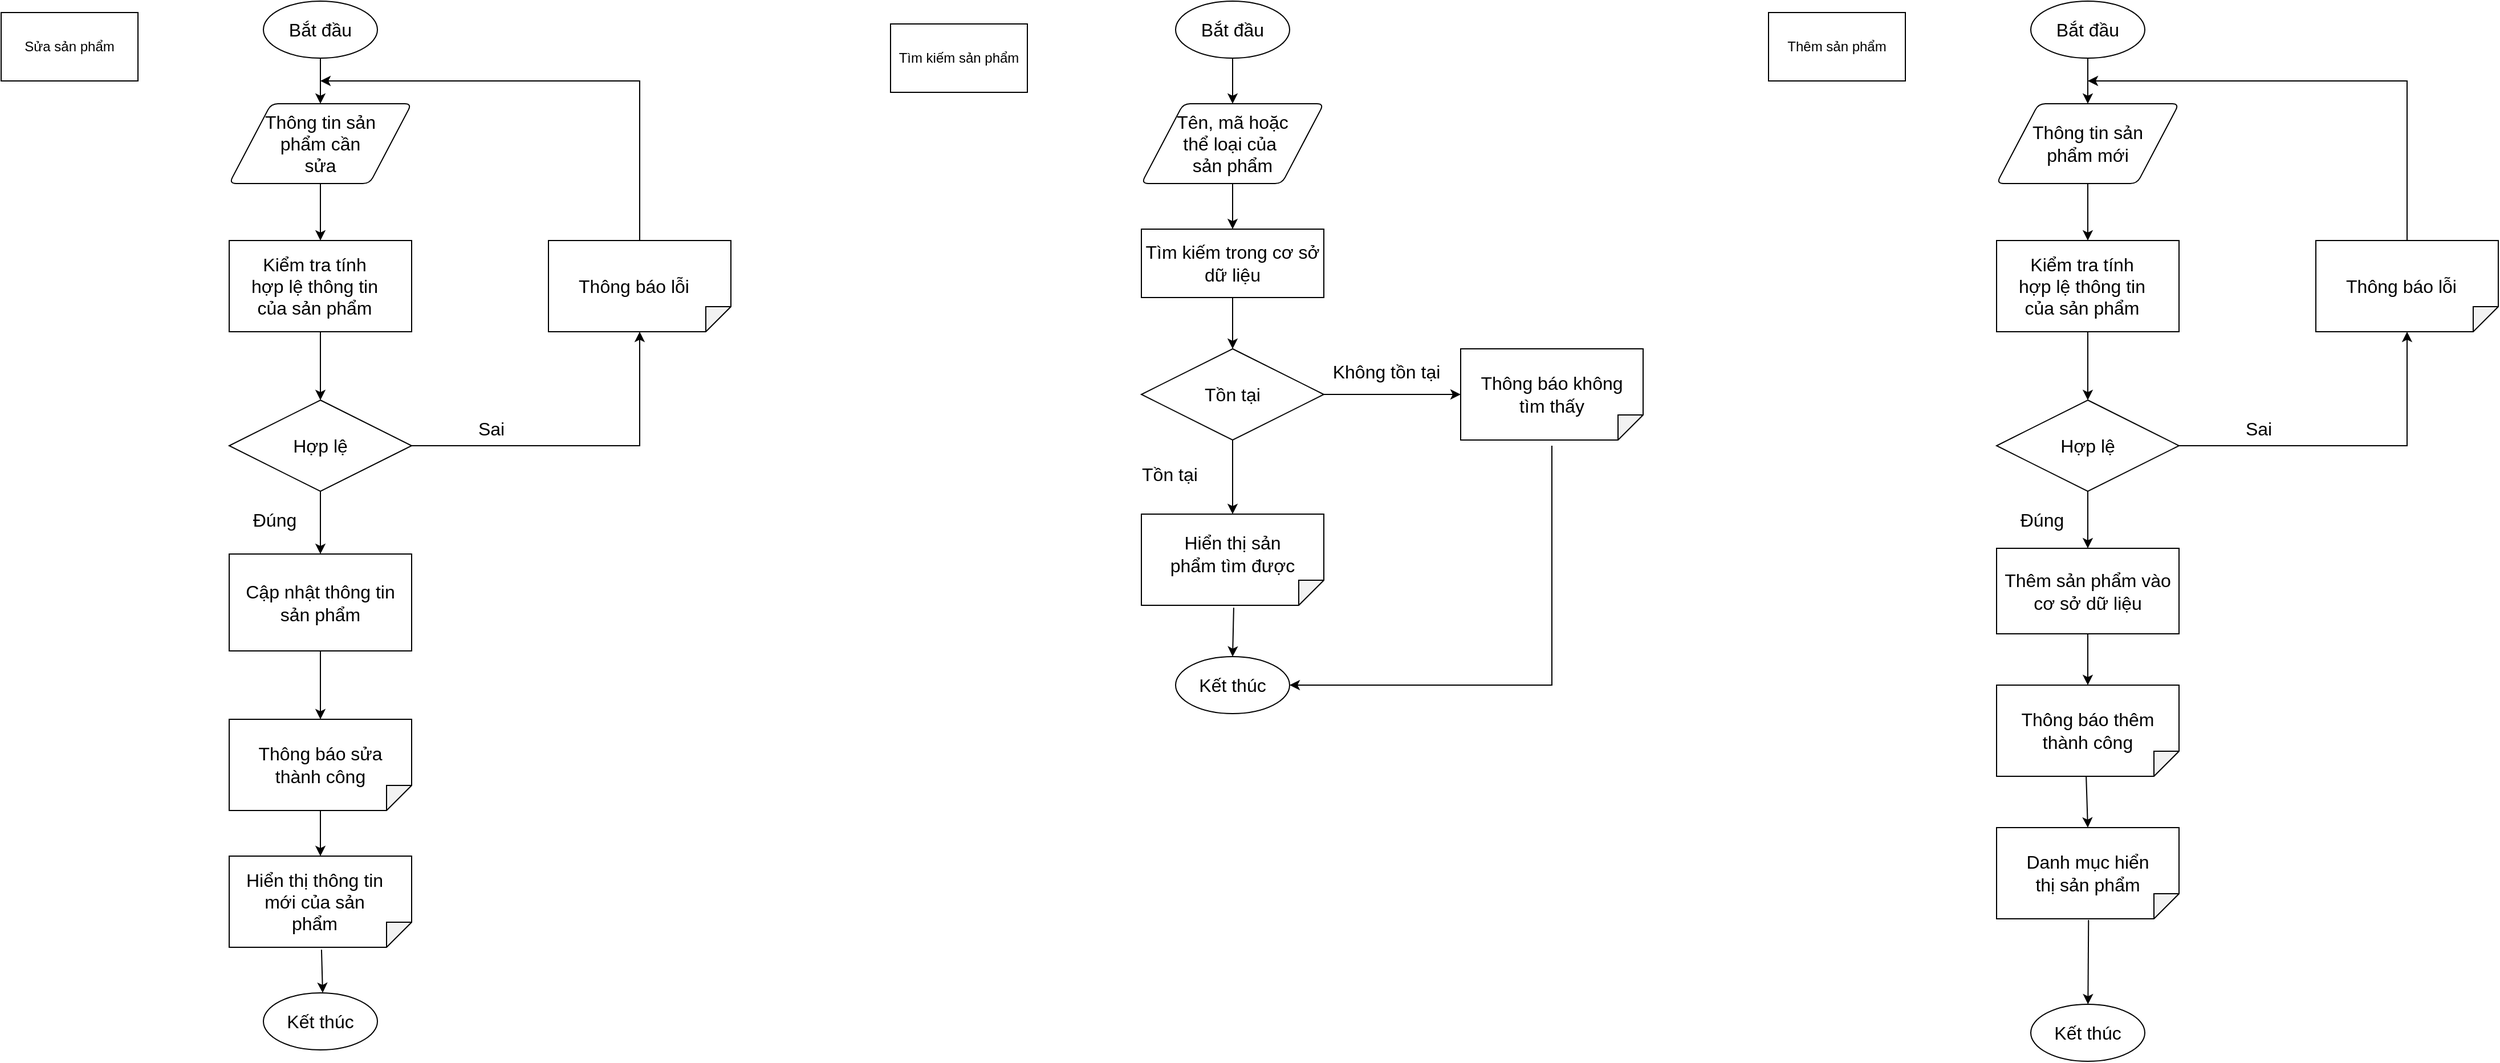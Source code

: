 <mxfile version="16.4.11" type="device"><diagram id="qdRpWawuoKle5zrtlBsP" name="Page-1"><mxGraphModel dx="1221" dy="754" grid="1" gridSize="10" guides="1" tooltips="1" connect="1" arrows="1" fold="1" page="1" pageScale="1" pageWidth="850" pageHeight="1100" math="0" shadow="0"><root><mxCell id="0"/><mxCell id="1" parent="0"/><mxCell id="X1SWdd2A9QsXQOevf5-2-2" value="" style="strokeWidth=1;html=1;shape=mxgraph.flowchart.start_1;whiteSpace=wrap;fontStyle=0;fontSize=16;" parent="1" vertex="1"><mxGeometry x="1870" y="90" width="100" height="50" as="geometry"/></mxCell><mxCell id="X1SWdd2A9QsXQOevf5-2-3" value="&lt;span style=&quot;font-size: 16px;&quot;&gt;&lt;font style=&quot;font-size: 16px;&quot;&gt;Bắt đầu&lt;/font&gt;&lt;/span&gt;" style="text;html=1;strokeColor=none;fillColor=none;align=center;verticalAlign=middle;whiteSpace=wrap;rounded=0;strokeWidth=1;fontStyle=0;fontSize=16;" parent="1" vertex="1"><mxGeometry x="1890" y="100" width="60" height="30" as="geometry"/></mxCell><mxCell id="X1SWdd2A9QsXQOevf5-2-4" value="" style="endArrow=classic;html=1;rounded=0;fontSize=16;exitX=0.5;exitY=1;exitDx=0;exitDy=0;exitPerimeter=0;fontStyle=0;strokeWidth=1;" parent="1" source="X1SWdd2A9QsXQOevf5-2-2" edge="1"><mxGeometry width="50" height="50" relative="1" as="geometry"><mxPoint x="1960" y="390" as="sourcePoint"/><mxPoint x="1920" y="180" as="targetPoint"/></mxGeometry></mxCell><mxCell id="X1SWdd2A9QsXQOevf5-2-5" value="" style="shape=parallelogram;html=1;strokeWidth=1;perimeter=parallelogramPerimeter;whiteSpace=wrap;rounded=1;arcSize=12;size=0.23;fontSize=16;fontStyle=0" parent="1" vertex="1"><mxGeometry x="1840" y="180" width="160" height="70" as="geometry"/></mxCell><mxCell id="X1SWdd2A9QsXQOevf5-2-6" value="Thông tin sản phẩm mới" style="text;html=1;strokeColor=none;fillColor=none;align=center;verticalAlign=middle;whiteSpace=wrap;rounded=0;fontSize=16;fontStyle=0;strokeWidth=1;" parent="1" vertex="1"><mxGeometry x="1870" y="200" width="100" height="30" as="geometry"/></mxCell><mxCell id="X1SWdd2A9QsXQOevf5-2-7" value="" style="endArrow=classic;html=1;rounded=0;fontSize=16;strokeWidth=1;" parent="1" edge="1"><mxGeometry width="50" height="50" relative="1" as="geometry"><mxPoint x="1920" y="250" as="sourcePoint"/><mxPoint x="1920" y="300" as="targetPoint"/></mxGeometry></mxCell><mxCell id="X1SWdd2A9QsXQOevf5-2-8" value="" style="rounded=0;whiteSpace=wrap;html=1;fontSize=16;strokeWidth=1;" parent="1" vertex="1"><mxGeometry x="1840" y="300" width="160" height="80" as="geometry"/></mxCell><mxCell id="X1SWdd2A9QsXQOevf5-2-9" value="Kiểm tra tính hợp lệ thông tin của sản phẩm" style="text;html=1;strokeColor=none;fillColor=none;align=center;verticalAlign=middle;whiteSpace=wrap;rounded=0;fontSize=16;fontStyle=0;strokeWidth=1;" parent="1" vertex="1"><mxGeometry x="1855" y="325" width="120" height="30" as="geometry"/></mxCell><mxCell id="X1SWdd2A9QsXQOevf5-2-10" value="" style="endArrow=classic;html=1;rounded=0;fontSize=16;strokeWidth=1;" parent="1" edge="1"><mxGeometry width="50" height="50" relative="1" as="geometry"><mxPoint x="1920" y="380" as="sourcePoint"/><mxPoint x="1920" y="440" as="targetPoint"/></mxGeometry></mxCell><mxCell id="X1SWdd2A9QsXQOevf5-2-11" value="" style="rhombus;whiteSpace=wrap;html=1;fontSize=16;strokeWidth=1;" parent="1" vertex="1"><mxGeometry x="1840" y="440" width="160" height="80" as="geometry"/></mxCell><mxCell id="X1SWdd2A9QsXQOevf5-2-12" value="&lt;span style=&quot;font-size: 16px;&quot;&gt;&lt;font style=&quot;font-size: 16px;&quot;&gt;Hợp lệ&lt;/font&gt;&lt;/span&gt;" style="text;html=1;strokeColor=none;fillColor=none;align=center;verticalAlign=middle;whiteSpace=wrap;rounded=0;strokeWidth=1;fontStyle=0;fontSize=16;" parent="1" vertex="1"><mxGeometry x="1890" y="465" width="60" height="30" as="geometry"/></mxCell><mxCell id="X1SWdd2A9QsXQOevf5-2-13" value="" style="endArrow=classic;html=1;rounded=0;fontSize=16;strokeWidth=1;exitX=0.5;exitY=1;exitDx=0;exitDy=0;entryX=0.5;entryY=0;entryDx=0;entryDy=0;" parent="1" source="X1SWdd2A9QsXQOevf5-2-11" target="2IQOf7AjO70bTLlygUIW-1" edge="1"><mxGeometry width="50" height="50" relative="1" as="geometry"><mxPoint x="1935" y="610" as="sourcePoint"/><mxPoint x="1920" y="590" as="targetPoint"/></mxGeometry></mxCell><mxCell id="X1SWdd2A9QsXQOevf5-2-14" value="Đúng" style="text;html=1;strokeColor=none;fillColor=none;align=center;verticalAlign=middle;whiteSpace=wrap;rounded=0;fontSize=16;" parent="1" vertex="1"><mxGeometry x="1850" y="530" width="60" height="30" as="geometry"/></mxCell><mxCell id="X1SWdd2A9QsXQOevf5-2-15" value="" style="shape=note;whiteSpace=wrap;html=1;backgroundOutline=1;darkOpacity=0.05;fontSize=16;strokeWidth=1;rotation=90;size=22;" parent="1" vertex="1"><mxGeometry x="1880" y="775" width="80" height="160" as="geometry"/></mxCell><mxCell id="X1SWdd2A9QsXQOevf5-2-16" value="" style="endArrow=classic;html=1;rounded=0;fontSize=16;strokeWidth=1;exitX=0.993;exitY=0.509;exitDx=0;exitDy=0;entryX=0;entryY=0.5;entryDx=0;entryDy=0;entryPerimeter=0;exitPerimeter=0;" parent="1" source="X1SWdd2A9QsXQOevf5-2-25" target="X1SWdd2A9QsXQOevf5-2-15" edge="1"><mxGeometry width="50" height="50" relative="1" as="geometry"><mxPoint x="1920" y="670" as="sourcePoint"/><mxPoint x="1920" y="710" as="targetPoint"/></mxGeometry></mxCell><mxCell id="X1SWdd2A9QsXQOevf5-2-17" value="Danh mục hiển thị sản phẩm" style="text;html=1;strokeColor=none;fillColor=none;align=center;verticalAlign=middle;whiteSpace=wrap;rounded=0;fontSize=16;fontStyle=0;strokeWidth=1;" parent="1" vertex="1"><mxGeometry x="1855" y="840" width="130" height="30" as="geometry"/></mxCell><mxCell id="X1SWdd2A9QsXQOevf5-2-18" value="" style="edgeStyle=segmentEdgeStyle;endArrow=classic;html=1;rounded=0;fontSize=16;strokeWidth=1;" parent="1" edge="1"><mxGeometry width="50" height="50" relative="1" as="geometry"><mxPoint x="2000" y="480" as="sourcePoint"/><mxPoint x="2200" y="380" as="targetPoint"/><Array as="points"><mxPoint x="2200" y="480"/></Array></mxGeometry></mxCell><mxCell id="X1SWdd2A9QsXQOevf5-2-19" value="Sai" style="text;html=1;strokeColor=none;fillColor=none;align=center;verticalAlign=middle;whiteSpace=wrap;rounded=0;fontSize=16;" parent="1" vertex="1"><mxGeometry x="2040" y="450" width="60" height="30" as="geometry"/></mxCell><mxCell id="X1SWdd2A9QsXQOevf5-2-20" value="" style="endArrow=classic;html=1;rounded=0;fontSize=16;strokeWidth=1;exitX=1.013;exitY=0.496;exitDx=0;exitDy=0;exitPerimeter=0;" parent="1" source="X1SWdd2A9QsXQOevf5-2-15" target="X1SWdd2A9QsXQOevf5-2-21" edge="1"><mxGeometry width="50" height="50" relative="1" as="geometry"><mxPoint x="1960" y="540" as="sourcePoint"/><mxPoint x="1922" y="830" as="targetPoint"/></mxGeometry></mxCell><mxCell id="X1SWdd2A9QsXQOevf5-2-21" value="&lt;span&gt;Kết thúc&lt;/span&gt;" style="strokeWidth=1;html=1;shape=mxgraph.flowchart.start_1;whiteSpace=wrap;fontStyle=0;fontSize=16;" parent="1" vertex="1"><mxGeometry x="1870" y="970" width="100" height="50" as="geometry"/></mxCell><mxCell id="X1SWdd2A9QsXQOevf5-2-23" value="" style="shape=note;whiteSpace=wrap;html=1;backgroundOutline=1;darkOpacity=0.05;fontSize=16;strokeWidth=1;rotation=90;size=22;" parent="1" vertex="1"><mxGeometry x="2160" y="260" width="80" height="160" as="geometry"/></mxCell><mxCell id="X1SWdd2A9QsXQOevf5-2-24" value="Thông báo lỗi" style="text;html=1;strokeColor=none;fillColor=none;align=center;verticalAlign=middle;whiteSpace=wrap;rounded=0;fontSize=16;fontStyle=0;strokeWidth=1;" parent="1" vertex="1"><mxGeometry x="2130" y="325" width="130" height="30" as="geometry"/></mxCell><mxCell id="X1SWdd2A9QsXQOevf5-2-25" value="" style="shape=note;whiteSpace=wrap;html=1;backgroundOutline=1;darkOpacity=0.05;fontSize=16;strokeWidth=1;rotation=90;size=22;" parent="1" vertex="1"><mxGeometry x="1880" y="650" width="80" height="160" as="geometry"/></mxCell><mxCell id="X1SWdd2A9QsXQOevf5-2-26" value="&lt;span style=&quot;font-size: 16px ; background-color: rgb(255 , 255 , 255)&quot;&gt;Thông báo thêm thành công&lt;/span&gt;" style="text;html=1;strokeColor=none;fillColor=none;align=center;verticalAlign=middle;whiteSpace=wrap;rounded=0;" parent="1" vertex="1"><mxGeometry x="1860" y="715" width="120" height="30" as="geometry"/></mxCell><mxCell id="X1SWdd2A9QsXQOevf5-2-27" value="" style="edgeStyle=segmentEdgeStyle;endArrow=classic;html=1;rounded=0;exitX=0;exitY=0.5;exitDx=0;exitDy=0;exitPerimeter=0;" parent="1" source="X1SWdd2A9QsXQOevf5-2-23" edge="1"><mxGeometry width="50" height="50" relative="1" as="geometry"><mxPoint x="2140" y="490" as="sourcePoint"/><mxPoint x="1920" y="160" as="targetPoint"/><Array as="points"><mxPoint x="2200" y="160"/></Array></mxGeometry></mxCell><mxCell id="X1SWdd2A9QsXQOevf5-2-28" value="Thêm sản phẩm" style="rounded=0;whiteSpace=wrap;html=1;" parent="1" vertex="1"><mxGeometry x="1640" y="100" width="120" height="60" as="geometry"/></mxCell><mxCell id="X1SWdd2A9QsXQOevf5-2-29" value="Tìm kiếm sản phẩm" style="rounded=0;whiteSpace=wrap;html=1;" parent="1" vertex="1"><mxGeometry x="870" y="110" width="120" height="60" as="geometry"/></mxCell><mxCell id="X1SWdd2A9QsXQOevf5-2-30" value="" style="strokeWidth=1;html=1;shape=mxgraph.flowchart.start_1;whiteSpace=wrap;fontStyle=0;fontSize=16;" parent="1" vertex="1"><mxGeometry x="1120" y="90" width="100" height="50" as="geometry"/></mxCell><mxCell id="X1SWdd2A9QsXQOevf5-2-31" value="&lt;span style=&quot;font-size: 16px;&quot;&gt;&lt;font style=&quot;font-size: 16px;&quot;&gt;Bắt đầu&lt;/font&gt;&lt;/span&gt;" style="text;html=1;strokeColor=none;fillColor=none;align=center;verticalAlign=middle;whiteSpace=wrap;rounded=0;strokeWidth=1;fontStyle=0;fontSize=16;" parent="1" vertex="1"><mxGeometry x="1140" y="100" width="60" height="30" as="geometry"/></mxCell><mxCell id="X1SWdd2A9QsXQOevf5-2-32" value="" style="endArrow=classic;html=1;rounded=0;fontSize=16;exitX=0.5;exitY=1;exitDx=0;exitDy=0;exitPerimeter=0;fontStyle=0;strokeWidth=1;" parent="1" source="X1SWdd2A9QsXQOevf5-2-30" edge="1"><mxGeometry width="50" height="50" relative="1" as="geometry"><mxPoint x="1210" y="390" as="sourcePoint"/><mxPoint x="1170" y="180" as="targetPoint"/></mxGeometry></mxCell><mxCell id="X1SWdd2A9QsXQOevf5-2-33" value="" style="shape=parallelogram;html=1;strokeWidth=1;perimeter=parallelogramPerimeter;whiteSpace=wrap;rounded=1;arcSize=12;size=0.23;fontSize=16;fontStyle=0" parent="1" vertex="1"><mxGeometry x="1090" y="180" width="160" height="70" as="geometry"/></mxCell><mxCell id="X1SWdd2A9QsXQOevf5-2-34" value="Tên, mã&amp;nbsp;&lt;font style=&quot;font-size: 16px&quot;&gt;&lt;span lang=&quot;VI&quot; style=&quot;line-height: 107%&quot;&gt;hoặc thể loại&lt;/span&gt;&lt;span style=&quot;line-height: 107%&quot;&gt; của&lt;/span&gt;&lt;/font&gt;&lt;span style=&quot;font-size: 13pt ; line-height: 107%&quot;&gt;&amp;nbsp;&lt;/span&gt;&lt;br&gt;sản phẩm" style="text;html=1;strokeColor=none;fillColor=none;align=center;verticalAlign=middle;whiteSpace=wrap;rounded=0;fontSize=16;fontStyle=0;strokeWidth=1;" parent="1" vertex="1"><mxGeometry x="1120" y="200" width="100" height="30" as="geometry"/></mxCell><mxCell id="X1SWdd2A9QsXQOevf5-2-35" value="" style="endArrow=classic;html=1;rounded=0;fontSize=16;strokeWidth=1;entryX=0.5;entryY=0;entryDx=0;entryDy=0;" parent="1" target="2IQOf7AjO70bTLlygUIW-8" edge="1"><mxGeometry width="50" height="50" relative="1" as="geometry"><mxPoint x="1170" y="250" as="sourcePoint"/><mxPoint x="1170" y="300" as="targetPoint"/></mxGeometry></mxCell><mxCell id="X1SWdd2A9QsXQOevf5-2-36" value="Tồn tại" style="rhombus;whiteSpace=wrap;html=1;fontSize=16;strokeWidth=1;" parent="1" vertex="1"><mxGeometry x="1090" y="395" width="160" height="80" as="geometry"/></mxCell><mxCell id="X1SWdd2A9QsXQOevf5-2-37" value="Tồn tại" style="text;html=1;strokeColor=none;fillColor=none;align=center;verticalAlign=middle;whiteSpace=wrap;rounded=0;strokeWidth=1;fontStyle=0;fontSize=16;" parent="1" vertex="1"><mxGeometry x="1080" y="490" width="70" height="30" as="geometry"/></mxCell><mxCell id="X1SWdd2A9QsXQOevf5-2-38" value="" style="endArrow=classic;html=1;rounded=0;fontSize=16;strokeWidth=1;exitX=0.5;exitY=1;exitDx=0;exitDy=0;" parent="1" source="X1SWdd2A9QsXQOevf5-2-36" target="X1SWdd2A9QsXQOevf5-2-39" edge="1"><mxGeometry width="50" height="50" relative="1" as="geometry"><mxPoint x="1185" y="610" as="sourcePoint"/><mxPoint x="1170" y="440" as="targetPoint"/></mxGeometry></mxCell><mxCell id="X1SWdd2A9QsXQOevf5-2-39" value="" style="shape=note;whiteSpace=wrap;html=1;backgroundOutline=1;darkOpacity=0.05;fontSize=16;strokeWidth=1;rotation=90;size=22;" parent="1" vertex="1"><mxGeometry x="1130" y="500" width="80" height="160" as="geometry"/></mxCell><mxCell id="X1SWdd2A9QsXQOevf5-2-40" value="Hiển thị sản phẩm tìm được" style="text;html=1;strokeColor=none;fillColor=none;align=center;verticalAlign=middle;whiteSpace=wrap;rounded=0;fontSize=16;fontStyle=0;strokeWidth=1;" parent="1" vertex="1"><mxGeometry x="1105" y="560" width="130" height="30" as="geometry"/></mxCell><mxCell id="X1SWdd2A9QsXQOevf5-2-41" value="Không tồn tại" style="text;html=1;strokeColor=none;fillColor=none;align=center;verticalAlign=middle;whiteSpace=wrap;rounded=0;fontSize=16;" parent="1" vertex="1"><mxGeometry x="1250" y="400" width="110" height="30" as="geometry"/></mxCell><mxCell id="X1SWdd2A9QsXQOevf5-2-42" value="" style="endArrow=classic;html=1;rounded=0;fontSize=16;strokeWidth=1;exitX=1.026;exitY=0.494;exitDx=0;exitDy=0;exitPerimeter=0;entryX=0.5;entryY=0;entryDx=0;entryDy=0;entryPerimeter=0;" parent="1" source="X1SWdd2A9QsXQOevf5-2-39" target="X1SWdd2A9QsXQOevf5-2-43" edge="1"><mxGeometry width="50" height="50" relative="1" as="geometry"><mxPoint x="1210" y="270" as="sourcePoint"/><mxPoint x="1172" y="560" as="targetPoint"/></mxGeometry></mxCell><mxCell id="X1SWdd2A9QsXQOevf5-2-43" value="&lt;span&gt;Kết thúc&lt;/span&gt;" style="strokeWidth=1;html=1;shape=mxgraph.flowchart.start_1;whiteSpace=wrap;fontStyle=0;fontSize=16;" parent="1" vertex="1"><mxGeometry x="1120" y="665" width="100" height="50" as="geometry"/></mxCell><mxCell id="X1SWdd2A9QsXQOevf5-2-45" value="" style="shape=note;whiteSpace=wrap;html=1;backgroundOutline=1;darkOpacity=0.05;fontSize=16;strokeWidth=1;rotation=90;size=22;" parent="1" vertex="1"><mxGeometry x="1410" y="355" width="80" height="160" as="geometry"/></mxCell><mxCell id="X1SWdd2A9QsXQOevf5-2-46" value="Thông báo không tìm thấy" style="text;html=1;strokeColor=none;fillColor=none;align=center;verticalAlign=middle;whiteSpace=wrap;rounded=0;fontSize=16;fontStyle=0;strokeWidth=1;" parent="1" vertex="1"><mxGeometry x="1385" y="420" width="130" height="30" as="geometry"/></mxCell><mxCell id="X1SWdd2A9QsXQOevf5-2-47" value="" style="edgeStyle=segmentEdgeStyle;endArrow=classic;html=1;rounded=0;entryX=1;entryY=0.5;entryDx=0;entryDy=0;entryPerimeter=0;" parent="1" edge="1" target="X1SWdd2A9QsXQOevf5-2-43"><mxGeometry width="50" height="50" relative="1" as="geometry"><mxPoint x="1450" y="480" as="sourcePoint"/><mxPoint x="1170" y="160" as="targetPoint"/><Array as="points"><mxPoint x="1450" y="690"/></Array></mxGeometry></mxCell><mxCell id="X1SWdd2A9QsXQOevf5-2-48" value="" style="edgeStyle=segmentEdgeStyle;endArrow=classic;html=1;rounded=0;exitX=1;exitY=0.5;exitDx=0;exitDy=0;entryX=0.5;entryY=1;entryDx=0;entryDy=0;entryPerimeter=0;" parent="1" source="X1SWdd2A9QsXQOevf5-2-36" target="X1SWdd2A9QsXQOevf5-2-45" edge="1"><mxGeometry width="50" height="50" relative="1" as="geometry"><mxPoint x="990" y="430" as="sourcePoint"/><mxPoint x="1330" y="450" as="targetPoint"/><Array as="points"><mxPoint x="1290" y="435"/><mxPoint x="1290" y="435"/></Array></mxGeometry></mxCell><mxCell id="oDUtrLzTfLHN0z32oyce-1" value="" style="strokeWidth=1;html=1;shape=mxgraph.flowchart.start_1;whiteSpace=wrap;fontStyle=0;fontSize=16;" parent="1" vertex="1"><mxGeometry x="320" y="90" width="100" height="50" as="geometry"/></mxCell><mxCell id="oDUtrLzTfLHN0z32oyce-2" value="&lt;span style=&quot;font-size: 16px;&quot;&gt;&lt;font style=&quot;font-size: 16px;&quot;&gt;Bắt đầu&lt;/font&gt;&lt;/span&gt;" style="text;html=1;strokeColor=none;fillColor=none;align=center;verticalAlign=middle;whiteSpace=wrap;rounded=0;strokeWidth=1;fontStyle=0;fontSize=16;" parent="1" vertex="1"><mxGeometry x="340" y="100" width="60" height="30" as="geometry"/></mxCell><mxCell id="oDUtrLzTfLHN0z32oyce-3" value="" style="endArrow=classic;html=1;rounded=0;fontSize=16;exitX=0.5;exitY=1;exitDx=0;exitDy=0;exitPerimeter=0;fontStyle=0;strokeWidth=1;" parent="1" source="oDUtrLzTfLHN0z32oyce-1" edge="1"><mxGeometry width="50" height="50" relative="1" as="geometry"><mxPoint x="410" y="390" as="sourcePoint"/><mxPoint x="370" y="180" as="targetPoint"/></mxGeometry></mxCell><mxCell id="oDUtrLzTfLHN0z32oyce-4" value="" style="shape=parallelogram;html=1;strokeWidth=1;perimeter=parallelogramPerimeter;whiteSpace=wrap;rounded=1;arcSize=12;size=0.23;fontSize=16;fontStyle=0" parent="1" vertex="1"><mxGeometry x="290" y="180" width="160" height="70" as="geometry"/></mxCell><mxCell id="oDUtrLzTfLHN0z32oyce-5" value="Thông tin sản phẩm cần sửa" style="text;html=1;strokeColor=none;fillColor=none;align=center;verticalAlign=middle;whiteSpace=wrap;rounded=0;fontSize=16;fontStyle=0;strokeWidth=1;" parent="1" vertex="1"><mxGeometry x="320" y="200" width="100" height="30" as="geometry"/></mxCell><mxCell id="oDUtrLzTfLHN0z32oyce-6" value="" style="endArrow=classic;html=1;rounded=0;fontSize=16;strokeWidth=1;" parent="1" edge="1"><mxGeometry width="50" height="50" relative="1" as="geometry"><mxPoint x="370" y="250" as="sourcePoint"/><mxPoint x="370" y="300" as="targetPoint"/></mxGeometry></mxCell><mxCell id="oDUtrLzTfLHN0z32oyce-7" value="" style="rounded=0;whiteSpace=wrap;html=1;fontSize=16;strokeWidth=1;" parent="1" vertex="1"><mxGeometry x="290" y="300" width="160" height="80" as="geometry"/></mxCell><mxCell id="oDUtrLzTfLHN0z32oyce-8" value="Kiểm tra tính hợp lệ thông tin của sản phẩm" style="text;html=1;strokeColor=none;fillColor=none;align=center;verticalAlign=middle;whiteSpace=wrap;rounded=0;fontSize=16;fontStyle=0;strokeWidth=1;" parent="1" vertex="1"><mxGeometry x="305" y="325" width="120" height="30" as="geometry"/></mxCell><mxCell id="oDUtrLzTfLHN0z32oyce-9" value="" style="endArrow=classic;html=1;rounded=0;fontSize=16;strokeWidth=1;" parent="1" edge="1"><mxGeometry width="50" height="50" relative="1" as="geometry"><mxPoint x="370" y="380" as="sourcePoint"/><mxPoint x="370" y="440" as="targetPoint"/></mxGeometry></mxCell><mxCell id="oDUtrLzTfLHN0z32oyce-10" value="" style="rhombus;whiteSpace=wrap;html=1;fontSize=16;strokeWidth=1;" parent="1" vertex="1"><mxGeometry x="290" y="440" width="160" height="80" as="geometry"/></mxCell><mxCell id="oDUtrLzTfLHN0z32oyce-11" value="&lt;span style=&quot;font-size: 16px;&quot;&gt;&lt;font style=&quot;font-size: 16px;&quot;&gt;Hợp lệ&lt;/font&gt;&lt;/span&gt;" style="text;html=1;strokeColor=none;fillColor=none;align=center;verticalAlign=middle;whiteSpace=wrap;rounded=0;strokeWidth=1;fontStyle=0;fontSize=16;" parent="1" vertex="1"><mxGeometry x="340" y="465" width="60" height="30" as="geometry"/></mxCell><mxCell id="oDUtrLzTfLHN0z32oyce-12" value="" style="endArrow=classic;html=1;rounded=0;fontSize=16;strokeWidth=1;exitX=0.5;exitY=1;exitDx=0;exitDy=0;entryX=0.5;entryY=0;entryDx=0;entryDy=0;" parent="1" source="oDUtrLzTfLHN0z32oyce-10" target="2IQOf7AjO70bTLlygUIW-11" edge="1"><mxGeometry width="50" height="50" relative="1" as="geometry"><mxPoint x="385" y="610" as="sourcePoint"/><mxPoint x="370" y="590" as="targetPoint"/></mxGeometry></mxCell><mxCell id="oDUtrLzTfLHN0z32oyce-13" value="Đúng" style="text;html=1;strokeColor=none;fillColor=none;align=center;verticalAlign=middle;whiteSpace=wrap;rounded=0;fontSize=16;" parent="1" vertex="1"><mxGeometry x="300" y="530" width="60" height="30" as="geometry"/></mxCell><mxCell id="oDUtrLzTfLHN0z32oyce-14" value="" style="shape=note;whiteSpace=wrap;html=1;backgroundOutline=1;darkOpacity=0.05;fontSize=16;strokeWidth=1;rotation=90;size=22;" parent="1" vertex="1"><mxGeometry x="330" y="800" width="80" height="160" as="geometry"/></mxCell><mxCell id="oDUtrLzTfLHN0z32oyce-15" value="" style="endArrow=classic;html=1;rounded=0;fontSize=16;strokeWidth=1;exitX=0.5;exitY=1;exitDx=0;exitDy=0;" parent="1" edge="1"><mxGeometry width="50" height="50" relative="1" as="geometry"><mxPoint x="370" y="800" as="sourcePoint"/><mxPoint x="370" y="840" as="targetPoint"/></mxGeometry></mxCell><mxCell id="oDUtrLzTfLHN0z32oyce-16" value="Hiển thị thông tin mới của sản phẩm" style="text;html=1;strokeColor=none;fillColor=none;align=center;verticalAlign=middle;whiteSpace=wrap;rounded=0;fontSize=16;fontStyle=0;strokeWidth=1;" parent="1" vertex="1"><mxGeometry x="300" y="865" width="130" height="30" as="geometry"/></mxCell><mxCell id="oDUtrLzTfLHN0z32oyce-17" value="" style="edgeStyle=segmentEdgeStyle;endArrow=classic;html=1;rounded=0;fontSize=16;strokeWidth=1;" parent="1" edge="1"><mxGeometry width="50" height="50" relative="1" as="geometry"><mxPoint x="450" y="480" as="sourcePoint"/><mxPoint x="650" y="380" as="targetPoint"/><Array as="points"><mxPoint x="650" y="480"/></Array></mxGeometry></mxCell><mxCell id="oDUtrLzTfLHN0z32oyce-18" value="Sai" style="text;html=1;strokeColor=none;fillColor=none;align=center;verticalAlign=middle;whiteSpace=wrap;rounded=0;fontSize=16;" parent="1" vertex="1"><mxGeometry x="490" y="450" width="60" height="30" as="geometry"/></mxCell><mxCell id="oDUtrLzTfLHN0z32oyce-19" value="" style="endArrow=classic;html=1;rounded=0;fontSize=16;strokeWidth=1;exitX=1.026;exitY=0.494;exitDx=0;exitDy=0;exitPerimeter=0;" parent="1" source="oDUtrLzTfLHN0z32oyce-14" edge="1"><mxGeometry width="50" height="50" relative="1" as="geometry"><mxPoint x="410" y="670" as="sourcePoint"/><mxPoint x="372" y="960" as="targetPoint"/></mxGeometry></mxCell><mxCell id="oDUtrLzTfLHN0z32oyce-20" value="" style="strokeWidth=1;html=1;shape=mxgraph.flowchart.start_1;whiteSpace=wrap;fontStyle=0;fontSize=16;" parent="1" vertex="1"><mxGeometry x="320" y="960" width="100" height="50" as="geometry"/></mxCell><mxCell id="oDUtrLzTfLHN0z32oyce-21" value="&lt;span style=&quot;font-size: 16px&quot;&gt;&lt;font style=&quot;font-size: 16px&quot;&gt;Kết thúc&lt;/font&gt;&lt;/span&gt;" style="text;html=1;strokeColor=none;fillColor=none;align=center;verticalAlign=middle;whiteSpace=wrap;rounded=0;strokeWidth=1;fontStyle=0;fontSize=16;" parent="1" vertex="1"><mxGeometry x="335" y="970" width="70" height="30" as="geometry"/></mxCell><mxCell id="oDUtrLzTfLHN0z32oyce-22" value="" style="shape=note;whiteSpace=wrap;html=1;backgroundOutline=1;darkOpacity=0.05;fontSize=16;strokeWidth=1;rotation=90;size=22;" parent="1" vertex="1"><mxGeometry x="610" y="260" width="80" height="160" as="geometry"/></mxCell><mxCell id="oDUtrLzTfLHN0z32oyce-23" value="Thông báo lỗi" style="text;html=1;strokeColor=none;fillColor=none;align=center;verticalAlign=middle;whiteSpace=wrap;rounded=0;fontSize=16;fontStyle=0;strokeWidth=1;" parent="1" vertex="1"><mxGeometry x="580" y="325" width="130" height="30" as="geometry"/></mxCell><mxCell id="oDUtrLzTfLHN0z32oyce-24" value="" style="shape=note;whiteSpace=wrap;html=1;backgroundOutline=1;darkOpacity=0.05;fontSize=16;strokeWidth=1;rotation=90;size=22;" parent="1" vertex="1"><mxGeometry x="330" y="680" width="80" height="160" as="geometry"/></mxCell><mxCell id="oDUtrLzTfLHN0z32oyce-25" value="&lt;span style=&quot;font-size: 16px ; background-color: rgb(255 , 255 , 255)&quot;&gt;Thông báo sửa thành công&lt;/span&gt;" style="text;html=1;strokeColor=none;fillColor=none;align=center;verticalAlign=middle;whiteSpace=wrap;rounded=0;" parent="1" vertex="1"><mxGeometry x="310" y="745" width="120" height="30" as="geometry"/></mxCell><mxCell id="oDUtrLzTfLHN0z32oyce-26" value="" style="edgeStyle=segmentEdgeStyle;endArrow=classic;html=1;rounded=0;exitX=0;exitY=0.5;exitDx=0;exitDy=0;exitPerimeter=0;" parent="1" source="oDUtrLzTfLHN0z32oyce-22" edge="1"><mxGeometry width="50" height="50" relative="1" as="geometry"><mxPoint x="590" y="490" as="sourcePoint"/><mxPoint x="370" y="160" as="targetPoint"/><Array as="points"><mxPoint x="650" y="160"/></Array></mxGeometry></mxCell><mxCell id="oDUtrLzTfLHN0z32oyce-27" value="Sửa sản phẩm" style="rounded=0;whiteSpace=wrap;html=1;" parent="1" vertex="1"><mxGeometry x="90" y="100" width="120" height="60" as="geometry"/></mxCell><mxCell id="2IQOf7AjO70bTLlygUIW-1" value="&lt;font style=&quot;font-size: 16px&quot;&gt;Thêm sản phẩm vào cơ sở dữ liệu&lt;/font&gt;" style="rounded=0;whiteSpace=wrap;html=1;" parent="1" vertex="1"><mxGeometry x="1840" y="570" width="160" height="75" as="geometry"/></mxCell><mxCell id="2IQOf7AjO70bTLlygUIW-3" value="" style="endArrow=classic;html=1;rounded=0;fontSize=16;exitX=0.5;exitY=1;exitDx=0;exitDy=0;entryX=0;entryY=0.5;entryDx=0;entryDy=0;entryPerimeter=0;" parent="1" source="2IQOf7AjO70bTLlygUIW-1" target="X1SWdd2A9QsXQOevf5-2-25" edge="1"><mxGeometry width="50" height="50" relative="1" as="geometry"><mxPoint x="1850" y="840" as="sourcePoint"/><mxPoint x="1900" y="790" as="targetPoint"/></mxGeometry></mxCell><mxCell id="2IQOf7AjO70bTLlygUIW-8" value="Tìm kiếm trong cơ sở dữ liệu" style="rounded=0;whiteSpace=wrap;html=1;fontSize=16;" parent="1" vertex="1"><mxGeometry x="1090" y="290" width="160" height="60" as="geometry"/></mxCell><mxCell id="2IQOf7AjO70bTLlygUIW-10" value="" style="endArrow=classic;html=1;rounded=0;fontSize=16;exitX=0.5;exitY=1;exitDx=0;exitDy=0;entryX=0.5;entryY=0;entryDx=0;entryDy=0;" parent="1" source="2IQOf7AjO70bTLlygUIW-8" target="X1SWdd2A9QsXQOevf5-2-36" edge="1"><mxGeometry width="50" height="50" relative="1" as="geometry"><mxPoint x="1240" y="440" as="sourcePoint"/><mxPoint x="1290" y="390" as="targetPoint"/></mxGeometry></mxCell><mxCell id="2IQOf7AjO70bTLlygUIW-11" value="Cập nhật thông tin sản phẩm" style="rounded=0;whiteSpace=wrap;html=1;fontSize=16;" parent="1" vertex="1"><mxGeometry x="290" y="575" width="160" height="85" as="geometry"/></mxCell><mxCell id="2IQOf7AjO70bTLlygUIW-13" value="" style="endArrow=classic;html=1;rounded=0;fontSize=16;exitX=0.5;exitY=1;exitDx=0;exitDy=0;" parent="1" source="2IQOf7AjO70bTLlygUIW-11" target="oDUtrLzTfLHN0z32oyce-24" edge="1"><mxGeometry width="50" height="50" relative="1" as="geometry"><mxPoint x="530" y="900" as="sourcePoint"/><mxPoint x="580" y="850" as="targetPoint"/></mxGeometry></mxCell></root></mxGraphModel></diagram></mxfile>